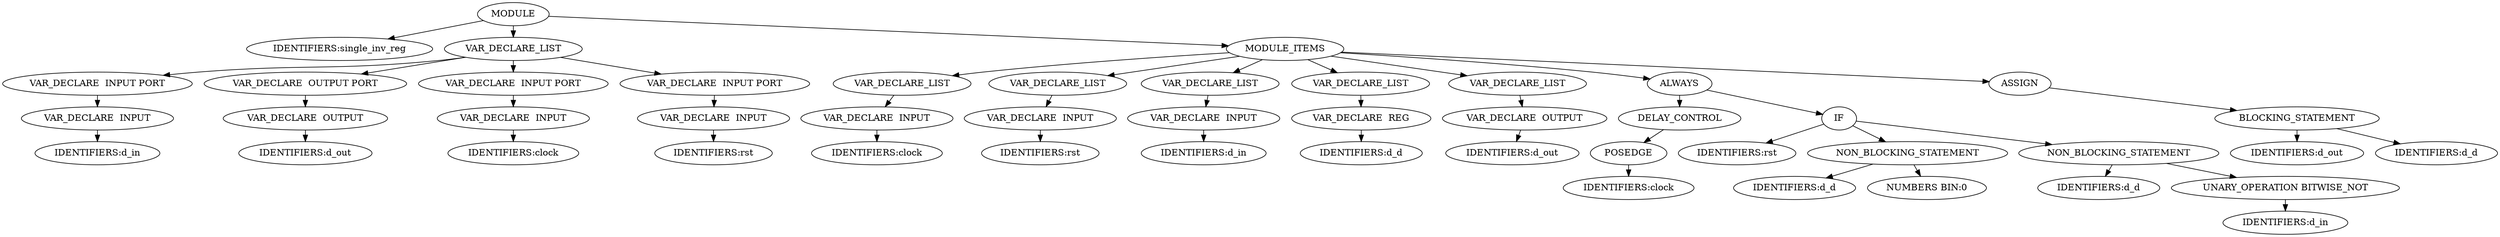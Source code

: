 digraph G {	
ranksep=.25;
	0 [label="MODULE"];
	1 [label="IDENTIFIERS:single_inv_reg"];
	0 -> 1;
	2 [label="VAR_DECLARE_LIST"];
	0 -> 2;
	3 [label="VAR_DECLARE  INPUT PORT"];
	2 -> 3;
	4 [label="VAR_DECLARE  INPUT"];
	3 -> 4;
	5 [label="IDENTIFIERS:d_in"];
	4 -> 5;
	16 [label="VAR_DECLARE  OUTPUT PORT"];
	2 -> 16;
	17 [label="VAR_DECLARE  OUTPUT"];
	16 -> 17;
	18 [label="IDENTIFIERS:d_out"];
	17 -> 18;
	29 [label="VAR_DECLARE  INPUT PORT"];
	2 -> 29;
	30 [label="VAR_DECLARE  INPUT"];
	29 -> 30;
	31 [label="IDENTIFIERS:clock"];
	30 -> 31;
	42 [label="VAR_DECLARE  INPUT PORT"];
	2 -> 42;
	43 [label="VAR_DECLARE  INPUT"];
	42 -> 43;
	44 [label="IDENTIFIERS:rst"];
	43 -> 44;
	55 [label="MODULE_ITEMS"];
	0 -> 55;
	56 [label="VAR_DECLARE_LIST"];
	55 -> 56;
	57 [label="VAR_DECLARE  INPUT"];
	56 -> 57;
	58 [label="IDENTIFIERS:clock"];
	57 -> 58;
	64 [label="VAR_DECLARE_LIST"];
	55 -> 64;
	65 [label="VAR_DECLARE  INPUT"];
	64 -> 65;
	66 [label="IDENTIFIERS:rst"];
	65 -> 66;
	72 [label="VAR_DECLARE_LIST"];
	55 -> 72;
	73 [label="VAR_DECLARE  INPUT"];
	72 -> 73;
	74 [label="IDENTIFIERS:d_in"];
	73 -> 74;
	80 [label="VAR_DECLARE_LIST"];
	55 -> 80;
	81 [label="VAR_DECLARE  REG"];
	80 -> 81;
	82 [label="IDENTIFIERS:d_d"];
	81 -> 82;
	88 [label="VAR_DECLARE_LIST"];
	55 -> 88;
	89 [label="VAR_DECLARE  OUTPUT"];
	88 -> 89;
	90 [label="IDENTIFIERS:d_out"];
	89 -> 90;
	96 [label="ALWAYS"];
	55 -> 96;
	97 [label="DELAY_CONTROL"];
	96 -> 97;
	98 [label="POSEDGE"];
	97 -> 98;
	99 [label="IDENTIFIERS:clock"];
	98 -> 99;
	100 [label="IF"];
	96 -> 100;
	101 [label="IDENTIFIERS:rst"];
	100 -> 101;
	102 [label="NON_BLOCKING_STATEMENT"];
	100 -> 102;
	103 [label="IDENTIFIERS:d_d"];
	102 -> 103;
	104 [label="NUMBERS BIN:0"];
	102 -> 104;
	105 [label="NON_BLOCKING_STATEMENT"];
	100 -> 105;
	106 [label="IDENTIFIERS:d_d"];
	105 -> 106;
	107 [label="UNARY_OPERATION BITWISE_NOT"];
	105 -> 107;
	108 [label="IDENTIFIERS:d_in"];
	107 -> 108;
	109 [label="ASSIGN"];
	55 -> 109;
	110 [label="BLOCKING_STATEMENT"];
	109 -> 110;
	111 [label="IDENTIFIERS:d_out"];
	110 -> 111;
	112 [label="IDENTIFIERS:d_d"];
	110 -> 112;
}
